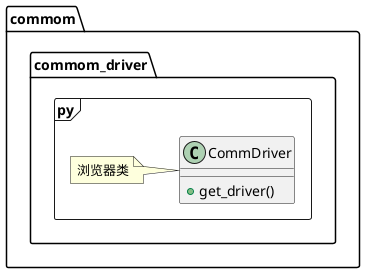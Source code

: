 @startuml

package commom <<folder>>
{
    package  commom_driver.py  <<Frame>>
    {
    class CommDriver
    note left:浏览器类
    class CommDriver
        {
        +get_driver()
        }
    }
}


@enduml
